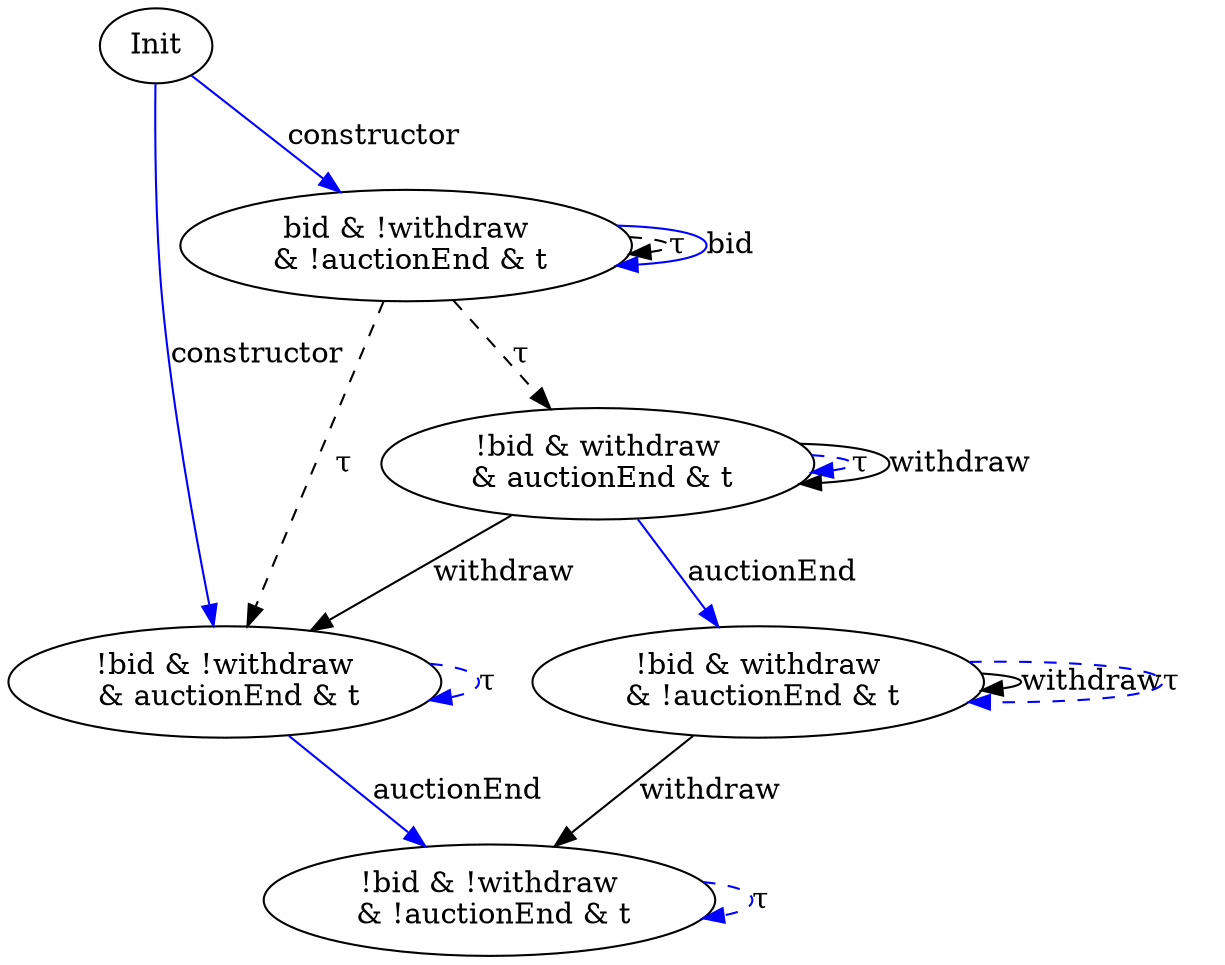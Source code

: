 digraph {
S00 [label="Init"]
S02 [label="!bid & withdraw\n & auctionEnd & t\n"]
S06 [label="!bid & !withdraw\n & auctionEnd & t\n"]
S07 [label="!bid & withdraw\n & !auctionEnd & t\n"]
S09 [label="bid & !withdraw\n & !auctionEnd & t\n"]
S12 [label="!bid & !withdraw\n & !auctionEnd & t\n"]

S06->S12 [label="auctionEnd", style="", color="blue"]
S02->S07 [label="auctionEnd", style="", color="blue"]
S09->S06 [label="τ", style="dashed", color="black"]
S07->S07 [label="withdraw", style="", color="black"]
S12->S12 [label="τ", style="dashed", color="blue"]
S09->S09 [label="τ", style="dashed", color="black"]
S02->S06 [label="withdraw", style="", color="black"]
S06->S06 [label="τ", style="dashed", color="blue"]
S07->S12 [label="withdraw", style="", color="black"]
S02->S02 [label="τ", style="dashed", color="blue"]
S02->S02 [label="withdraw", style="", color="black"]
S07->S07 [label="τ", style="dashed", color="blue"]
S09->S09 [label="bid", style="", color="blue"]
S00->S09 [label="constructor", style="", color="blue"]
S09->S02 [label="τ", style="dashed", color="black"]
S00->S06 [label="constructor", style="", color="blue"]
}